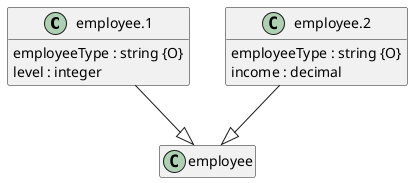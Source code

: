 @startuml
hide <<Method>> circle
hide <<Response>> circle
hide <<Parameter>> circle
hide empty methods
hide empty fields
set namespaceSeparator none

class "employee.1" {
  employeeType : string {O}
  level : integer
}

class "employee.2" {
  employeeType : string {O}
  income : decimal
}

class "employee" {
}

"employee.1" --|> "employee"

"employee.2" --|> "employee"

@enduml